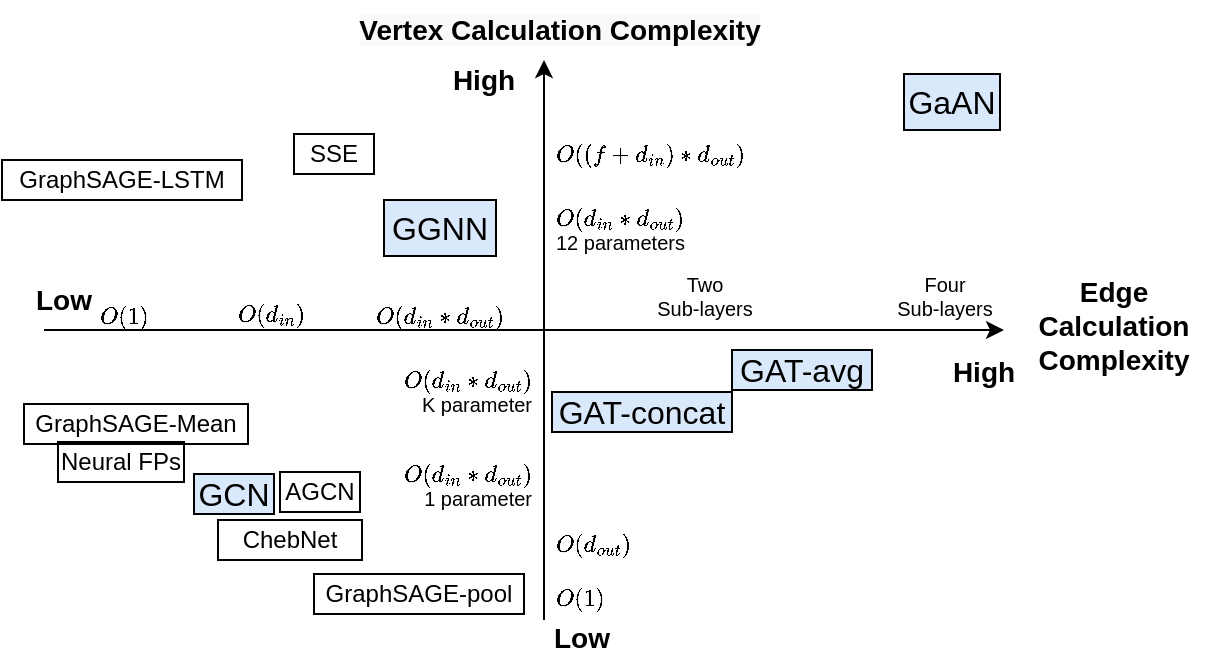 <mxfile version="13.9.9" type="device"><diagram id="2MBHXZytqJ9W2BRM0lZ_" name="Page-1"><mxGraphModel dx="1422" dy="818" grid="1" gridSize="10" guides="1" tooltips="1" connect="1" arrows="0" fold="1" page="1" pageScale="1" pageWidth="827" pageHeight="1169" math="1" shadow="0"><root><mxCell id="0"/><mxCell id="1" style="" parent="0"/><mxCell id="55l02TyrmD9IhU3h0mnR-1" value="" style="endArrow=classic;html=1;fontFamily=Arial;" parent="1" edge="1"><mxGeometry width="50" height="50" relative="1" as="geometry"><mxPoint x="70" y="255" as="sourcePoint"/><mxPoint x="550" y="255" as="targetPoint"/></mxGeometry></mxCell><mxCell id="55l02TyrmD9IhU3h0mnR-2" value="" style="endArrow=classic;html=1;fontFamily=Arial;" parent="1" edge="1"><mxGeometry width="50" height="50" relative="1" as="geometry"><mxPoint x="320" y="400" as="sourcePoint"/><mxPoint x="320" y="120" as="targetPoint"/></mxGeometry></mxCell><mxCell id="55l02TyrmD9IhU3h0mnR-4" value="&lt;b&gt;&lt;font style=&quot;font-size: 14px&quot;&gt;Edge Calculation&lt;br&gt;Complexity&lt;br&gt;&lt;/font&gt;&lt;/b&gt;" style="text;html=1;strokeColor=none;fillColor=none;align=center;verticalAlign=middle;whiteSpace=wrap;rounded=0;fontFamily=Arial;fontStyle=0" parent="1" vertex="1"><mxGeometry x="560" y="243" width="90" height="20" as="geometry"/></mxCell><mxCell id="55l02TyrmD9IhU3h0mnR-6" value="&lt;span style=&quot;font-size: 14px;&quot;&gt;&lt;font style=&quot;font-size: 14px;&quot;&gt;High&lt;/font&gt;&lt;/span&gt;" style="text;html=1;strokeColor=none;fillColor=none;align=center;verticalAlign=middle;whiteSpace=wrap;rounded=0;fontFamily=Arial;fontStyle=1;fontSize=14;" parent="1" vertex="1"><mxGeometry x="270" y="120" width="40" height="20" as="geometry"/></mxCell><mxCell id="55l02TyrmD9IhU3h0mnR-7" value="&lt;b style=&quot;font-size: 14px;&quot;&gt;&lt;font style=&quot;font-size: 14px;&quot;&gt;Low&lt;/font&gt;&lt;/b&gt;" style="text;html=1;strokeColor=none;fillColor=none;align=center;verticalAlign=middle;whiteSpace=wrap;rounded=0;fontFamily=Arial;fontSize=14;" parent="1" vertex="1"><mxGeometry x="324" y="399" width="30" height="20" as="geometry"/></mxCell><mxCell id="55l02TyrmD9IhU3h0mnR-8" value="&lt;b style=&quot;font-size: 14px;&quot;&gt;&lt;font style=&quot;font-size: 14px;&quot;&gt;High&lt;/font&gt;&lt;/b&gt;" style="text;html=1;strokeColor=none;fillColor=none;align=center;verticalAlign=middle;whiteSpace=wrap;rounded=0;fontFamily=Arial;fontSize=14;" parent="1" vertex="1"><mxGeometry x="520" y="268" width="40" height="16" as="geometry"/></mxCell><mxCell id="55l02TyrmD9IhU3h0mnR-10" value="&lt;font style=&quot;font-size: 14px;&quot;&gt;&lt;b style=&quot;font-size: 14px;&quot;&gt;Low&lt;/b&gt;&lt;/font&gt;" style="text;html=1;strokeColor=none;fillColor=none;align=center;verticalAlign=middle;whiteSpace=wrap;rounded=0;fontFamily=Arial;fontSize=14;" parent="1" vertex="1"><mxGeometry x="60" y="230" width="40" height="20" as="geometry"/></mxCell><mxCell id="FiYTe9aXyCY0iq13u9ZS-19" value="\(O(d_{out})\)" style="text;html=1;align=left;verticalAlign=middle;resizable=0;points=[];autosize=1;fontSize=10;fontFamily=Arial;" parent="1" vertex="1"><mxGeometry x="324.0" y="352" width="70" height="20" as="geometry"/></mxCell><mxCell id="FiYTe9aXyCY0iq13u9ZS-27" value="&lt;b style=&quot;color: rgb(0 , 0 , 0) ; font-size: 14px ; letter-spacing: normal ; text-indent: 0px ; text-transform: none ; word-spacing: 0px ; background-color: rgb(248 , 249 , 250)&quot;&gt;Vertex Calculation Complexity&lt;/b&gt;" style="text;whiteSpace=wrap;html=1;align=center;fontFamily=Arial;fontStyle=0" parent="1" vertex="1"><mxGeometry x="208" y="90" width="240" height="30" as="geometry"/></mxCell><mxCell id="FiYTe9aXyCY0iq13u9ZS-30" value="\(O(d_{in}*d_{out})\)&lt;br style=&quot;font-size: 10px;&quot;&gt;1 parameter" style="text;html=1;align=right;verticalAlign=middle;resizable=0;points=[];autosize=1;fontSize=10;fontFamily=Arial;" parent="1" vertex="1"><mxGeometry x="215.0" y="318" width="100" height="30" as="geometry"/></mxCell><mxCell id="haK9CgM9R-VCcrpICVaE-2" value="\(O(1)\)" style="text;html=1;align=left;verticalAlign=middle;resizable=0;points=[];autosize=1;fontSize=10;fontFamily=Arial;" parent="1" vertex="1"><mxGeometry x="324.0" y="379" width="50" height="20" as="geometry"/></mxCell><mxCell id="yuMScb_6Kbho0SolW4CT-1" value="\(O(d_{in})\)" style="text;html=1;align=center;verticalAlign=middle;resizable=0;points=[];autosize=1;fontSize=10;fontFamily=Arial;" parent="1" vertex="1"><mxGeometry x="148.0" y="237" width="70" height="20" as="geometry"/></mxCell><mxCell id="FhLzf1mnGNEQ9T-1F1E8-1" value="&lt;span style=&quot;font-size: 16px;&quot;&gt;GAT-&lt;/span&gt;&lt;span style=&quot;font-size: 16px;&quot;&gt;&lt;font style=&quot;font-size: 16px;&quot;&gt;concat&lt;/font&gt;&lt;/span&gt;" style="text;html=1;align=center;verticalAlign=middle;whiteSpace=wrap;rounded=0;fontFamily=Arial;fontSize=16;fillColor=#dae8fc;strokeColor=#000000;fontStyle=0" parent="1" vertex="1"><mxGeometry x="324" y="286" width="90" height="20" as="geometry"/></mxCell><mxCell id="JVKxsdnlvpfk7FCtDtsB-2" value="&lt;font style=&quot;font-size: 10px;&quot;&gt;Four&lt;br style=&quot;font-size: 10px;&quot;&gt;Sub-layers&lt;br style=&quot;font-size: 10px;&quot;&gt;&lt;/font&gt;" style="text;html=1;align=center;verticalAlign=top;resizable=0;points=[];autosize=1;fontSize=10;" parent="1" vertex="1"><mxGeometry x="490.0" y="220" width="60" height="30" as="geometry"/></mxCell><mxCell id="JVKxsdnlvpfk7FCtDtsB-3" value="\(O(d_{in}*d_{out})\)&lt;br style=&quot;font-size: 10px;&quot;&gt;K parameter" style="text;html=1;align=right;verticalAlign=middle;resizable=0;points=[];autosize=1;fontSize=10;fontFamily=Arial;" parent="1" vertex="1"><mxGeometry x="215.0" y="271" width="100" height="30" as="geometry"/></mxCell><mxCell id="FiYTe9aXyCY0iq13u9ZS-3" value="Untitled Layer" style="" parent="0"/><mxCell id="FiYTe9aXyCY0iq13u9ZS-4" value="&lt;span style=&quot;font-size: 16px;&quot;&gt;GaAN&lt;/span&gt;" style="text;html=1;strokeColor=#000000;fillColor=#dae8fc;align=center;verticalAlign=middle;whiteSpace=wrap;rounded=0;fontFamily=Arial;fontSize=16;fontStyle=0" parent="FiYTe9aXyCY0iq13u9ZS-3" vertex="1"><mxGeometry x="500" y="127" width="48" height="28" as="geometry"/></mxCell><mxCell id="FiYTe9aXyCY0iq13u9ZS-5" value="&lt;span&gt;ChebNet&lt;/span&gt;" style="text;html=1;fillColor=none;align=center;verticalAlign=middle;whiteSpace=wrap;rounded=0;fontFamily=Arial;fontStyle=0;strokeColor=#000000;" parent="FiYTe9aXyCY0iq13u9ZS-3" vertex="1"><mxGeometry x="157" y="350" width="72" height="20" as="geometry"/></mxCell><mxCell id="FiYTe9aXyCY0iq13u9ZS-6" value="&lt;span style=&quot;font-size: 16px;&quot;&gt;GGNN&lt;/span&gt;" style="text;html=1;fillColor=#dae8fc;align=center;verticalAlign=middle;whiteSpace=wrap;rounded=0;fontFamily=Arial;fontSize=16;fontStyle=0;strokeColor=#000000;" parent="FiYTe9aXyCY0iq13u9ZS-3" vertex="1"><mxGeometry x="240" y="190" width="56" height="28" as="geometry"/></mxCell><mxCell id="FiYTe9aXyCY0iq13u9ZS-7" value="&lt;span&gt;SSE&lt;/span&gt;" style="text;html=1;fillColor=none;align=center;verticalAlign=middle;whiteSpace=wrap;rounded=0;fontFamily=Arial;fontStyle=0;strokeColor=#000000;" parent="FiYTe9aXyCY0iq13u9ZS-3" vertex="1"><mxGeometry x="195" y="157" width="40" height="20" as="geometry"/></mxCell><mxCell id="FiYTe9aXyCY0iq13u9ZS-8" value="&lt;span&gt;GraphSAGE-LSTM&lt;/span&gt;" style="text;html=1;fillColor=none;align=center;verticalAlign=middle;whiteSpace=wrap;rounded=0;fontFamily=Arial;fontStyle=0;strokeColor=#000000;" parent="FiYTe9aXyCY0iq13u9ZS-3" vertex="1"><mxGeometry x="49" y="170" width="120" height="20" as="geometry"/></mxCell><mxCell id="FiYTe9aXyCY0iq13u9ZS-17" value="&lt;span&gt;GraphSAGE-pool&lt;/span&gt;" style="text;html=1;fillColor=none;align=center;verticalAlign=middle;whiteSpace=wrap;rounded=0;fontFamily=Arial;fontStyle=0;strokeColor=#000000;" parent="FiYTe9aXyCY0iq13u9ZS-3" vertex="1"><mxGeometry x="205" y="377" width="105" height="20" as="geometry"/></mxCell><mxCell id="FiYTe9aXyCY0iq13u9ZS-20" value="&lt;span style=&quot;font-size: 16px&quot;&gt;GAT-avg&lt;/span&gt;" style="text;html=1;strokeColor=#000000;fillColor=#dae8fc;align=center;verticalAlign=middle;whiteSpace=wrap;rounded=0;fontFamily=Arial;fontSize=16;fontStyle=0" parent="FiYTe9aXyCY0iq13u9ZS-3" vertex="1"><mxGeometry x="414" y="265" width="70" height="20" as="geometry"/></mxCell><mxCell id="FiYTe9aXyCY0iq13u9ZS-16" value="&lt;span&gt;AGCN&lt;/span&gt;" style="text;html=1;fillColor=none;align=center;verticalAlign=middle;whiteSpace=wrap;rounded=0;fontFamily=Arial;fontStyle=0;strokeColor=#000000;" parent="FiYTe9aXyCY0iq13u9ZS-3" vertex="1"><mxGeometry x="188" y="326" width="40" height="20" as="geometry"/></mxCell><mxCell id="FiYTe9aXyCY0iq13u9ZS-32" value="&lt;span style=&quot;font-size: 16px;&quot;&gt;GCN&lt;/span&gt;" style="text;html=1;strokeColor=#000000;fillColor=#dae8fc;align=center;verticalAlign=middle;whiteSpace=wrap;rounded=0;fontFamily=Arial;fontSize=16;fontStyle=0" parent="FiYTe9aXyCY0iq13u9ZS-3" vertex="1"><mxGeometry x="145" y="327" width="40" height="20" as="geometry"/></mxCell><mxCell id="FiYTe9aXyCY0iq13u9ZS-10" value="&lt;span&gt;Neural FPs&lt;/span&gt;" style="text;html=1;fillColor=none;align=center;verticalAlign=middle;whiteSpace=wrap;rounded=0;fontFamily=Arial;fontStyle=0;strokeColor=#000000;" parent="FiYTe9aXyCY0iq13u9ZS-3" vertex="1"><mxGeometry x="77" y="311" width="63" height="20" as="geometry"/></mxCell><mxCell id="FiYTe9aXyCY0iq13u9ZS-11" value="&lt;span&gt;GraphSAGE-Mean&lt;/span&gt;" style="text;html=1;fillColor=none;align=center;verticalAlign=middle;whiteSpace=wrap;rounded=0;fontFamily=Arial;fontStyle=0;strokeColor=#000000;" parent="FiYTe9aXyCY0iq13u9ZS-3" vertex="1"><mxGeometry x="60" y="292" width="112" height="20" as="geometry"/></mxCell><mxCell id="FiYTe9aXyCY0iq13u9ZS-34" value="&lt;font style=&quot;font-size: 10px;&quot;&gt;\(O((f + d_{in})*d_{out})\)&lt;/font&gt;" style="text;html=1;align=left;verticalAlign=middle;resizable=0;points=[];autosize=1;fontSize=10;" parent="FiYTe9aXyCY0iq13u9ZS-3" vertex="1"><mxGeometry x="324.0" y="157" width="130" height="20" as="geometry"/></mxCell><mxCell id="FiYTe9aXyCY0iq13u9ZS-35" value="&lt;font style=&quot;font-size: 10px;&quot;&gt;\(O(d_{in}*d_{out})\)&lt;br style=&quot;font-size: 10px;&quot;&gt;12 parameters&lt;/font&gt;" style="text;html=1;align=left;verticalAlign=middle;resizable=0;points=[];autosize=1;fontSize=10;" parent="FiYTe9aXyCY0iq13u9ZS-3" vertex="1"><mxGeometry x="324.0" y="190" width="100" height="30" as="geometry"/></mxCell><mxCell id="FiYTe9aXyCY0iq13u9ZS-36" value="\(O(1)\)" style="text;html=1;align=center;verticalAlign=middle;resizable=0;points=[];autosize=1;fontSize=10;" parent="FiYTe9aXyCY0iq13u9ZS-3" vertex="1"><mxGeometry x="85.0" y="238" width="50" height="20" as="geometry"/></mxCell><mxCell id="FiYTe9aXyCY0iq13u9ZS-37" value="\(O(d_{in} * d_{out})\)" style="text;html=1;align=center;verticalAlign=middle;resizable=0;points=[];autosize=1;fontSize=10;" parent="FiYTe9aXyCY0iq13u9ZS-3" vertex="1"><mxGeometry x="213.0" y="238" width="110" height="20" as="geometry"/></mxCell><mxCell id="FiYTe9aXyCY0iq13u9ZS-38" value="&lt;font style=&quot;font-size: 10px;&quot;&gt;Two&lt;br style=&quot;font-size: 10px;&quot;&gt;Sub-layers&lt;br style=&quot;font-size: 10px;&quot;&gt;&lt;/font&gt;" style="text;html=1;align=center;verticalAlign=top;resizable=0;points=[];autosize=1;fontSize=10;" parent="FiYTe9aXyCY0iq13u9ZS-3" vertex="1"><mxGeometry x="370.0" y="220" width="60" height="30" as="geometry"/></mxCell></root></mxGraphModel></diagram></mxfile>